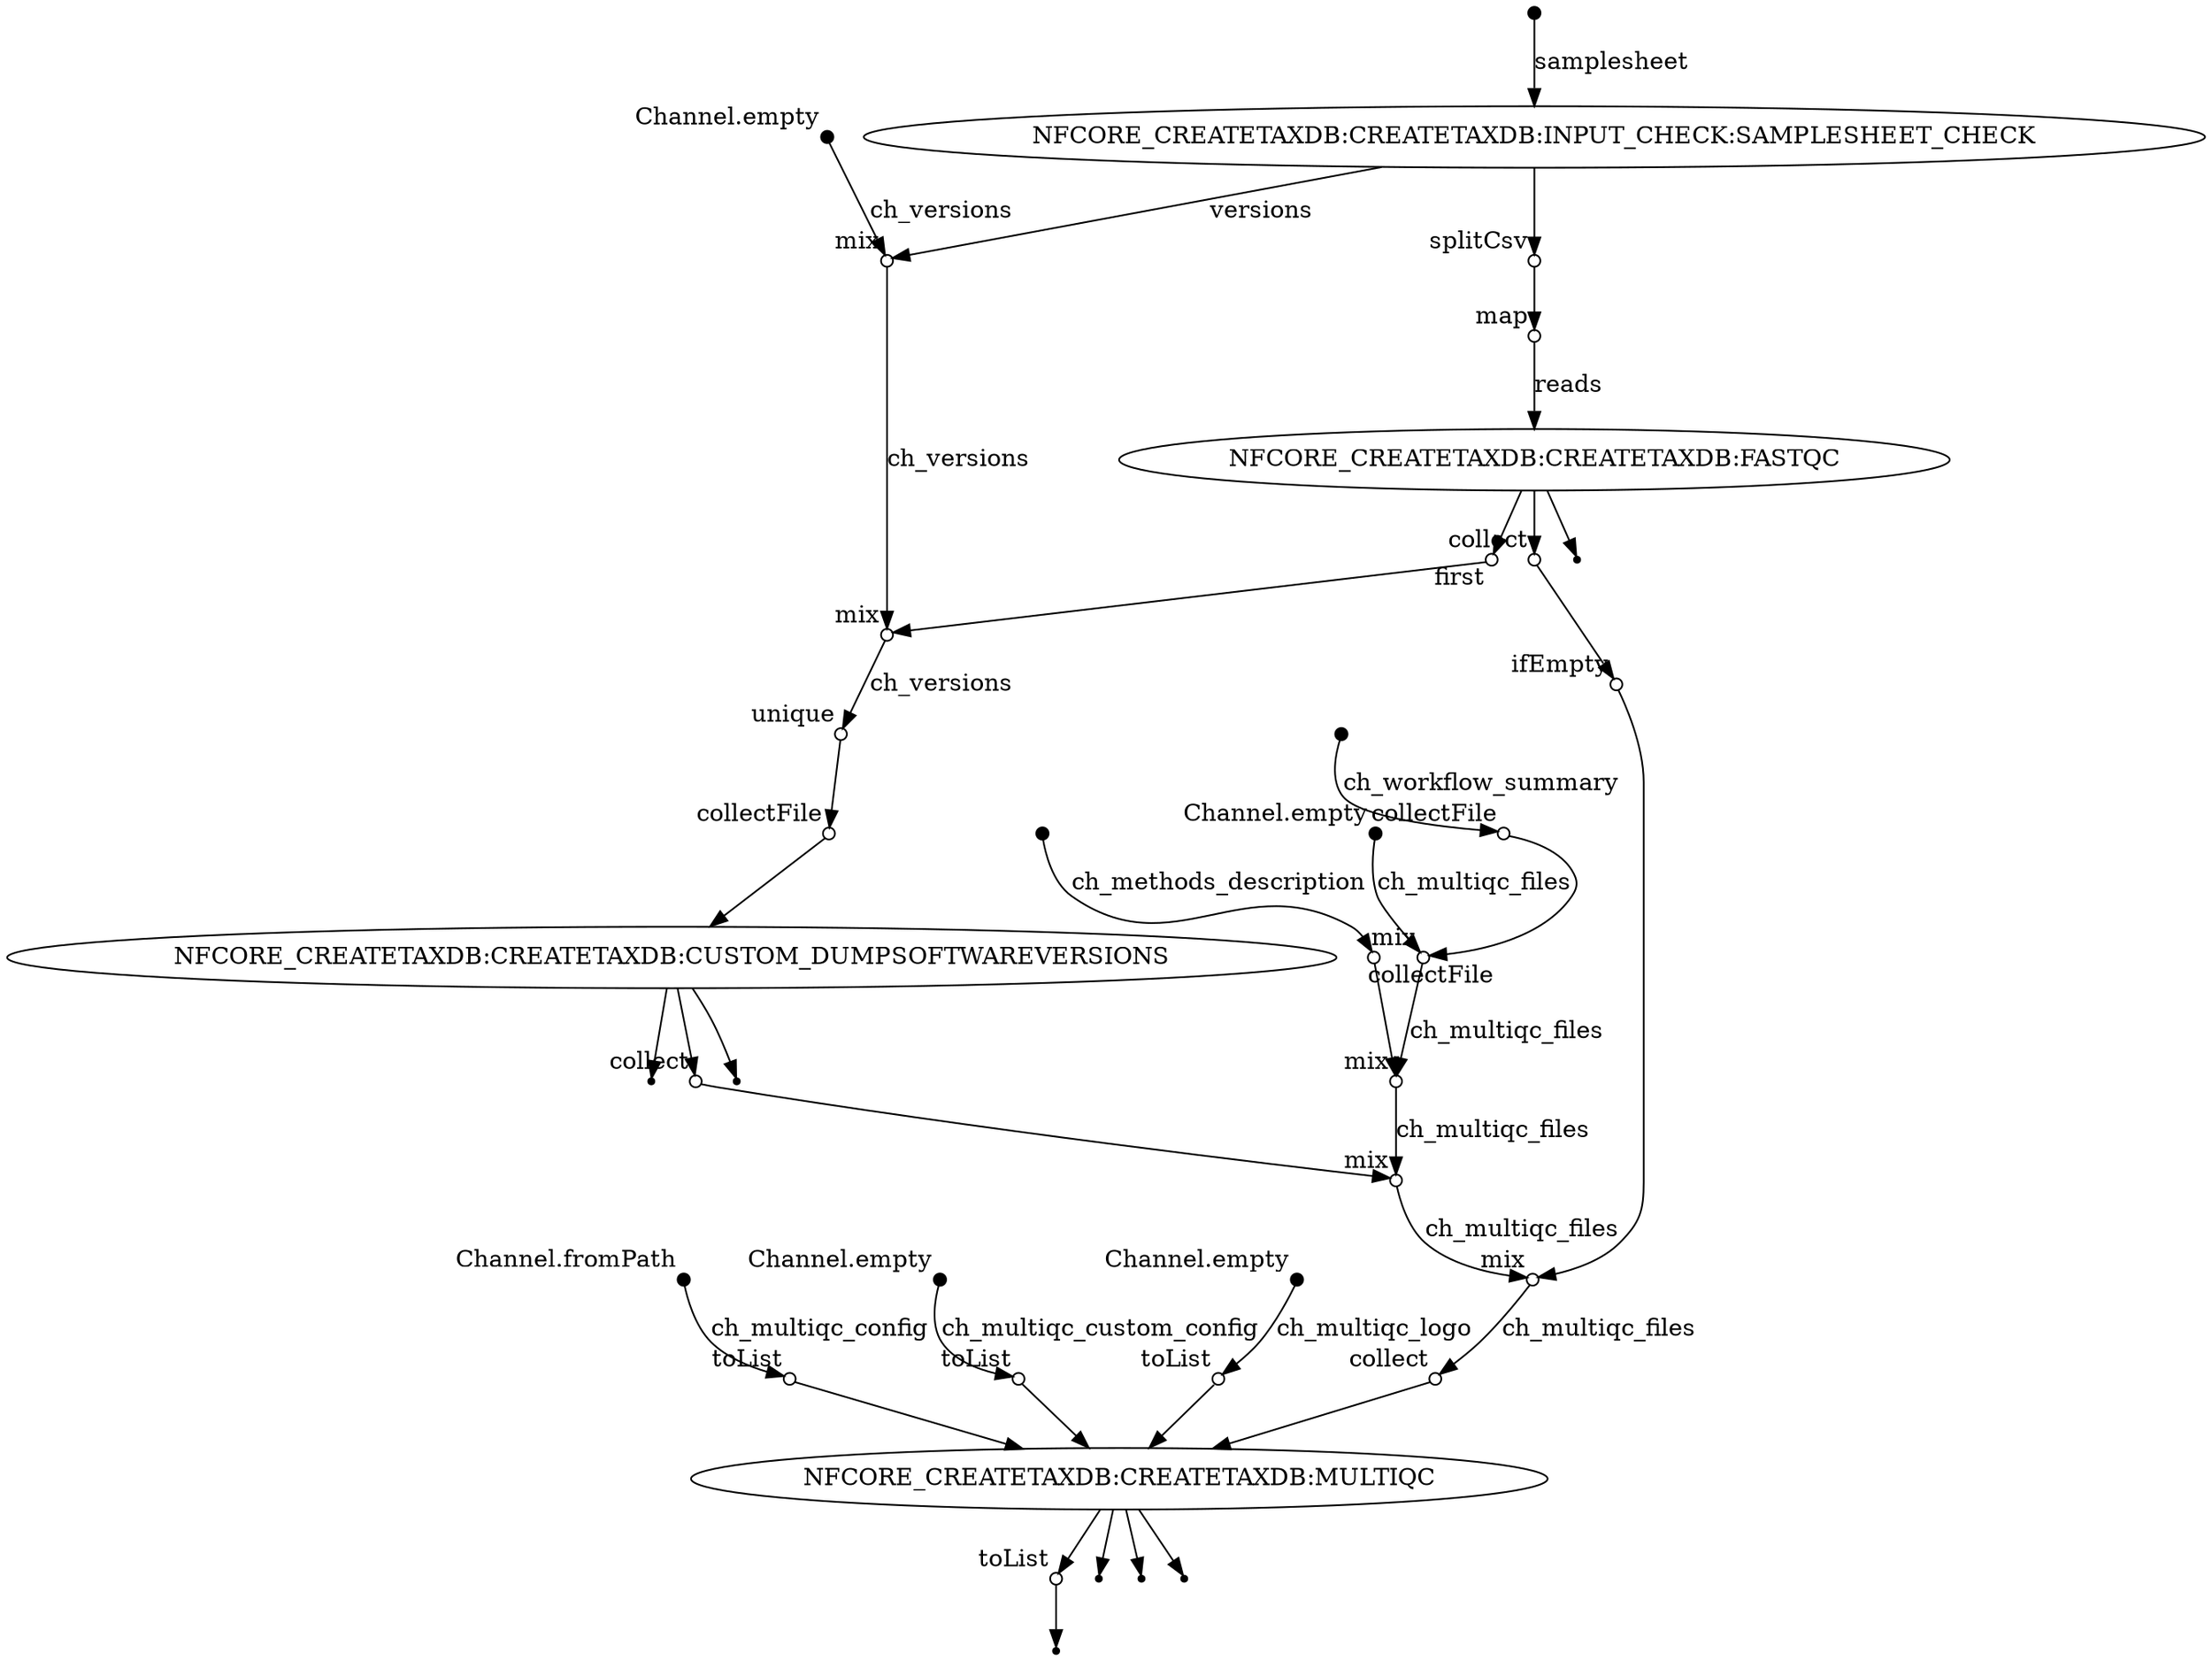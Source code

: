 digraph "createtaxdb_dag" {
v0 [shape=point,label="",fixedsize=true,width=0.1,xlabel="Channel.fromPath"];
v31 [shape=circle,label="",fixedsize=true,width=0.1,xlabel="toList"];
v0 -> v31 [label="ch_multiqc_config"];

v1 [shape=point,label="",fixedsize=true,width=0.1,xlabel="Channel.empty"];
v32 [shape=circle,label="",fixedsize=true,width=0.1,xlabel="toList"];
v1 -> v32 [label="ch_multiqc_custom_config"];

v2 [shape=point,label="",fixedsize=true,width=0.1,xlabel="Channel.empty"];
v33 [shape=circle,label="",fixedsize=true,width=0.1,xlabel="toList"];
v2 -> v33 [label="ch_multiqc_logo"];

v3 [shape=point,label="",fixedsize=true,width=0.1,xlabel="Channel.empty"];
v8 [shape=circle,label="",fixedsize=true,width=0.1,xlabel="mix"];
v3 -> v8 [label="ch_versions"];

v4 [shape=point,label="",fixedsize=true,width=0.1];
v5 [label="NFCORE_CREATETAXDB:CREATETAXDB:INPUT_CHECK:SAMPLESHEET_CHECK"];
v4 -> v5 [label="samplesheet"];

v5 [label="NFCORE_CREATETAXDB:CREATETAXDB:INPUT_CHECK:SAMPLESHEET_CHECK"];
v6 [shape=circle,label="",fixedsize=true,width=0.1,xlabel="splitCsv"];
v5 -> v6;

v5 [label="NFCORE_CREATETAXDB:CREATETAXDB:INPUT_CHECK:SAMPLESHEET_CHECK"];
v8 [shape=circle,label="",fixedsize=true,width=0.1,xlabel="mix"];
v5 -> v8 [label="versions"];

v6 [shape=circle,label="",fixedsize=true,width=0.1,xlabel="splitCsv"];
v7 [shape=circle,label="",fixedsize=true,width=0.1,xlabel="map"];
v6 -> v7;

v7 [shape=circle,label="",fixedsize=true,width=0.1,xlabel="map"];
v9 [label="NFCORE_CREATETAXDB:CREATETAXDB:FASTQC"];
v7 -> v9 [label="reads"];

v8 [shape=circle,label="",fixedsize=true,width=0.1,xlabel="mix"];
v12 [shape=circle,label="",fixedsize=true,width=0.1,xlabel="mix"];
v8 -> v12 [label="ch_versions"];

v9 [label="NFCORE_CREATETAXDB:CREATETAXDB:FASTQC"];
v10 [shape=point];
v9 -> v10;

v9 [label="NFCORE_CREATETAXDB:CREATETAXDB:FASTQC"];
v27 [shape=circle,label="",fixedsize=true,width=0.1,xlabel="collect"];
v9 -> v27;

v9 [label="NFCORE_CREATETAXDB:CREATETAXDB:FASTQC"];
v11 [shape=circle,label="",fixedsize=true,width=0.1,xlabel="first"];
v9 -> v11;

v11 [shape=circle,label="",fixedsize=true,width=0.1,xlabel="first"];
v12 [shape=circle,label="",fixedsize=true,width=0.1,xlabel="mix"];
v11 -> v12;

v12 [shape=circle,label="",fixedsize=true,width=0.1,xlabel="mix"];
v13 [shape=circle,label="",fixedsize=true,width=0.1,xlabel="unique"];
v12 -> v13 [label="ch_versions"];

v13 [shape=circle,label="",fixedsize=true,width=0.1,xlabel="unique"];
v14 [shape=circle,label="",fixedsize=true,width=0.1,xlabel="collectFile"];
v13 -> v14;

v14 [shape=circle,label="",fixedsize=true,width=0.1,xlabel="collectFile"];
v15 [label="NFCORE_CREATETAXDB:CREATETAXDB:CUSTOM_DUMPSOFTWAREVERSIONS"];
v14 -> v15;

v15 [label="NFCORE_CREATETAXDB:CREATETAXDB:CUSTOM_DUMPSOFTWAREVERSIONS"];
v17 [shape=point];
v15 -> v17;

v15 [label="NFCORE_CREATETAXDB:CREATETAXDB:CUSTOM_DUMPSOFTWAREVERSIONS"];
v25 [shape=circle,label="",fixedsize=true,width=0.1,xlabel="collect"];
v15 -> v25;

v15 [label="NFCORE_CREATETAXDB:CREATETAXDB:CUSTOM_DUMPSOFTWAREVERSIONS"];
v16 [shape=point];
v15 -> v16;

v18 [shape=point,label="",fixedsize=true,width=0.1,xlabel="Channel.empty"];
v21 [shape=circle,label="",fixedsize=true,width=0.1,xlabel="mix"];
v18 -> v21 [label="ch_multiqc_files"];

v19 [shape=point,label="",fixedsize=true,width=0.1];
v20 [shape=circle,label="",fixedsize=true,width=0.1,xlabel="collectFile"];
v19 -> v20 [label="ch_workflow_summary"];

v20 [shape=circle,label="",fixedsize=true,width=0.1,xlabel="collectFile"];
v21 [shape=circle,label="",fixedsize=true,width=0.1,xlabel="mix"];
v20 -> v21;

v21 [shape=circle,label="",fixedsize=true,width=0.1,xlabel="mix"];
v24 [shape=circle,label="",fixedsize=true,width=0.1,xlabel="mix"];
v21 -> v24 [label="ch_multiqc_files"];

v22 [shape=point,label="",fixedsize=true,width=0.1];
v23 [shape=circle,label="",fixedsize=true,width=0.1,xlabel="collectFile"];
v22 -> v23 [label="ch_methods_description"];

v23 [shape=circle,label="",fixedsize=true,width=0.1,xlabel="collectFile"];
v24 [shape=circle,label="",fixedsize=true,width=0.1,xlabel="mix"];
v23 -> v24;

v24 [shape=circle,label="",fixedsize=true,width=0.1,xlabel="mix"];
v26 [shape=circle,label="",fixedsize=true,width=0.1,xlabel="mix"];
v24 -> v26 [label="ch_multiqc_files"];

v25 [shape=circle,label="",fixedsize=true,width=0.1,xlabel="collect"];
v26 [shape=circle,label="",fixedsize=true,width=0.1,xlabel="mix"];
v25 -> v26;

v26 [shape=circle,label="",fixedsize=true,width=0.1,xlabel="mix"];
v29 [shape=circle,label="",fixedsize=true,width=0.1,xlabel="mix"];
v26 -> v29 [label="ch_multiqc_files"];

v27 [shape=circle,label="",fixedsize=true,width=0.1,xlabel="collect"];
v28 [shape=circle,label="",fixedsize=true,width=0.1,xlabel="ifEmpty"];
v27 -> v28;

v28 [shape=circle,label="",fixedsize=true,width=0.1,xlabel="ifEmpty"];
v29 [shape=circle,label="",fixedsize=true,width=0.1,xlabel="mix"];
v28 -> v29;

v29 [shape=circle,label="",fixedsize=true,width=0.1,xlabel="mix"];
v30 [shape=circle,label="",fixedsize=true,width=0.1,xlabel="collect"];
v29 -> v30 [label="ch_multiqc_files"];

v30 [shape=circle,label="",fixedsize=true,width=0.1,xlabel="collect"];
v34 [label="NFCORE_CREATETAXDB:CREATETAXDB:MULTIQC"];
v30 -> v34;

v31 [shape=circle,label="",fixedsize=true,width=0.1,xlabel="toList"];
v34 [label="NFCORE_CREATETAXDB:CREATETAXDB:MULTIQC"];
v31 -> v34;

v32 [shape=circle,label="",fixedsize=true,width=0.1,xlabel="toList"];
v34 [label="NFCORE_CREATETAXDB:CREATETAXDB:MULTIQC"];
v32 -> v34;

v33 [shape=circle,label="",fixedsize=true,width=0.1,xlabel="toList"];
v34 [label="NFCORE_CREATETAXDB:CREATETAXDB:MULTIQC"];
v33 -> v34;

v34 [label="NFCORE_CREATETAXDB:CREATETAXDB:MULTIQC"];
v38 [shape=circle,label="",fixedsize=true,width=0.1,xlabel="toList"];
v34 -> v38;

v34 [label="NFCORE_CREATETAXDB:CREATETAXDB:MULTIQC"];
v37 [shape=point];
v34 -> v37;

v34 [label="NFCORE_CREATETAXDB:CREATETAXDB:MULTIQC"];
v36 [shape=point];
v34 -> v36;

v34 [label="NFCORE_CREATETAXDB:CREATETAXDB:MULTIQC"];
v35 [shape=point];
v34 -> v35;

v38 [shape=circle,label="",fixedsize=true,width=0.1,xlabel="toList"];
v39 [shape=point];
v38 -> v39;

}
